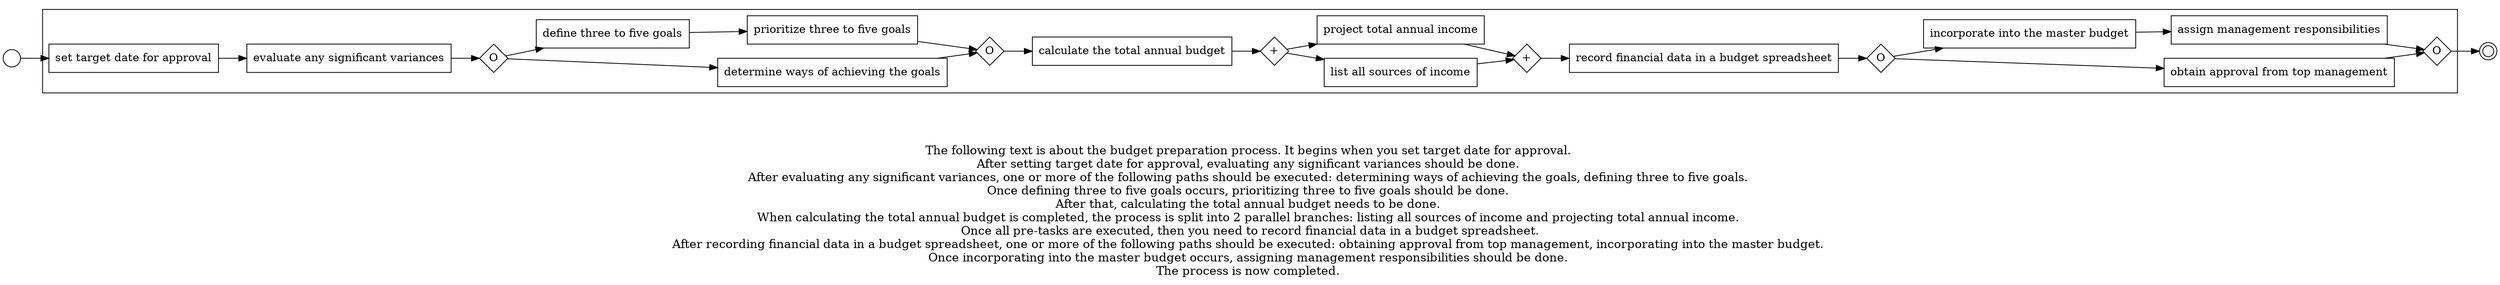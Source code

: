 digraph budget_preparation_process_144 {
	graph [rankdir=LR]
	START_NODE [label="" shape=circle width=0.3]
	subgraph CLUSTER_0 {
		"set target date for approval" [shape=box]
		"evaluate any significant variances" [shape=box]
		"set target date for approval" -> "evaluate any significant variances"
		"OR_SPLIT--3. Goals_6JUK" [label=O fixedsize=true shape=diamond width=0.5]
		"evaluate any significant variances" -> "OR_SPLIT--3. Goals_6JUK"
		"determine ways of achieving the goals" [shape=box]
		"OR_SPLIT--3. Goals_6JUK" -> "determine ways of achieving the goals"
		"define three to five goals" [shape=box]
		"OR_SPLIT--3. Goals_6JUK" -> "define three to five goals"
		"prioritize three to five goals" [shape=box]
		"define three to five goals" -> "prioritize three to five goals"
		"OR_JOIN--3. Goals_6JUK" [label=O fixedsize=true shape=diamond width=0.5]
		"determine ways of achieving the goals" -> "OR_JOIN--3. Goals_6JUK"
		"prioritize three to five goals" -> "OR_JOIN--3. Goals_6JUK"
		"calculate the total annual budget" [shape=box]
		"OR_JOIN--3. Goals_6JUK" -> "calculate the total annual budget"
		"AND_SPLIT--5. Projected income/funding_YQDH" [label="+" fixedsize=true shape=diamond width=0.5]
		"calculate the total annual budget" -> "AND_SPLIT--5. Projected income/funding_YQDH"
		"list all sources of income" [shape=box]
		"AND_SPLIT--5. Projected income/funding_YQDH" -> "list all sources of income"
		"project total annual income" [shape=box]
		"AND_SPLIT--5. Projected income/funding_YQDH" -> "project total annual income"
		"AND_JOIN--5. Projected income/funding_YQDH" [label="+" fixedsize=true shape=diamond width=0.5]
		"list all sources of income" -> "AND_JOIN--5. Projected income/funding_YQDH"
		"project total annual income" -> "AND_JOIN--5. Projected income/funding_YQDH"
		"record financial data in a budget spreadsheet" [shape=box]
		"AND_JOIN--5. Projected income/funding_YQDH" -> "record financial data in a budget spreadsheet"
		"OR_SPLIT--7. Final steps_DDYN" [label=O fixedsize=true shape=diamond width=0.5]
		"record financial data in a budget spreadsheet" -> "OR_SPLIT--7. Final steps_DDYN"
		"obtain approval from top management" [shape=box]
		"OR_SPLIT--7. Final steps_DDYN" -> "obtain approval from top management"
		"incorporate into the master budget" [shape=box]
		"OR_SPLIT--7. Final steps_DDYN" -> "incorporate into the master budget"
		"assign management responsibilities" [shape=box]
		"incorporate into the master budget" -> "assign management responsibilities"
		"OR_JOIN--7. Final steps_DDYN" [label=O fixedsize=true shape=diamond width=0.5]
		"obtain approval from top management" -> "OR_JOIN--7. Final steps_DDYN"
		"assign management responsibilities" -> "OR_JOIN--7. Final steps_DDYN"
	}
	START_NODE -> "set target date for approval"
	END_NODE [label="" shape=doublecircle width=0.2]
	"OR_JOIN--7. Final steps_DDYN" -> END_NODE
	fontsize=15 label="\n\n
The following text is about the budget preparation process. It begins when you set target date for approval. 
After setting target date for approval, evaluating any significant variances should be done. 
After evaluating any significant variances, one or more of the following paths should be executed: determining ways of achieving the goals, defining three to five goals. 
Once defining three to five goals occurs, prioritizing three to five goals should be done. 
After that, calculating the total annual budget needs to be done. 
When calculating the total annual budget is completed, the process is split into 2 parallel branches: listing all sources of income and projecting total annual income. 
Once all pre-tasks are executed, then you need to record financial data in a budget spreadsheet.
After recording financial data in a budget spreadsheet, one or more of the following paths should be executed: obtaining approval from top management, incorporating into the master budget. 
Once incorporating into the master budget occurs, assigning management responsibilities should be done. 
The process is now completed. 
"
}
